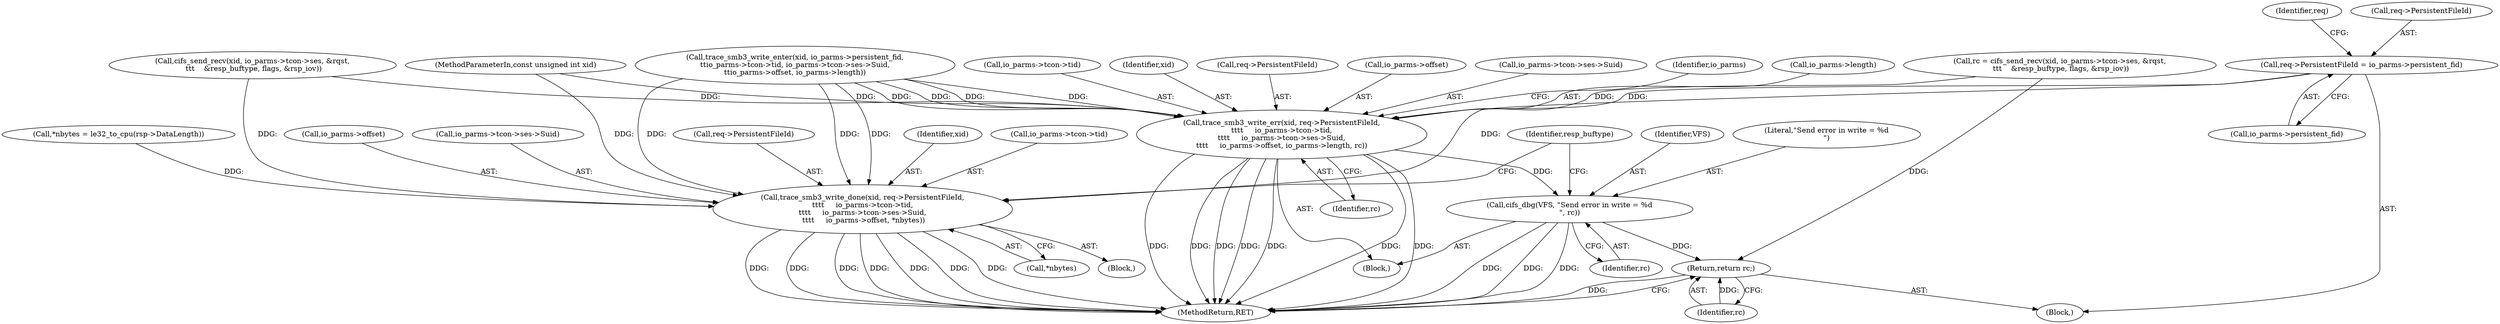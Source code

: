 digraph "0_linux_6a3eb3360667170988f8a6477f6686242061488a@pointer" {
"1000186" [label="(Call,req->PersistentFileId = io_parms->persistent_fid)"];
"1000323" [label="(Call,trace_smb3_write_err(xid, req->PersistentFileId,\n\t\t\t\t     io_parms->tcon->tid,\n\t\t\t\t     io_parms->tcon->ses->Suid,\n\t\t\t\t     io_parms->offset, io_parms->length, rc))"];
"1000352" [label="(Call,cifs_dbg(VFS, \"Send error in write = %d\n\", rc))"];
"1000390" [label="(Return,return rc;)"];
"1000365" [label="(Call,trace_smb3_write_done(xid, req->PersistentFileId,\n\t\t\t\t     io_parms->tcon->tid,\n\t\t\t\t     io_parms->tcon->ses->Suid,\n \t\t\t\t     io_parms->offset, *nbytes))"];
"1000391" [label="(Identifier,rc)"];
"1000186" [label="(Call,req->PersistentFileId = io_parms->persistent_fid)"];
"1000385" [label="(Call,*nbytes)"];
"1000352" [label="(Call,cifs_dbg(VFS, \"Send error in write = %d\n\", rc))"];
"1000190" [label="(Call,io_parms->persistent_fid)"];
"1000328" [label="(Call,io_parms->tcon->tid)"];
"1000355" [label="(Identifier,rc)"];
"1000358" [label="(Call,*nbytes = le32_to_cpu(rsp->DataLength))"];
"1000354" [label="(Literal,\"Send error in write = %d\n\")"];
"1000324" [label="(Identifier,xid)"];
"1000382" [label="(Call,io_parms->offset)"];
"1000375" [label="(Call,io_parms->tcon->ses->Suid)"];
"1000323" [label="(Call,trace_smb3_write_err(xid, req->PersistentFileId,\n\t\t\t\t     io_parms->tcon->tid,\n\t\t\t\t     io_parms->tcon->ses->Suid,\n\t\t\t\t     io_parms->offset, io_parms->length, rc))"];
"1000297" [label="(Call,cifs_send_recv(xid, io_parms->tcon->ses, &rqst,\n \t\t\t    &resp_buftype, flags, &rsp_iov))"];
"1000325" [label="(Call,req->PersistentFileId)"];
"1000367" [label="(Call,req->PersistentFileId)"];
"1000340" [label="(Call,io_parms->offset)"];
"1000102" [label="(MethodParameterIn,const unsigned int xid)"];
"1000322" [label="(Block,)"];
"1000353" [label="(Identifier,VFS)"];
"1000392" [label="(MethodReturn,RET)"];
"1000366" [label="(Identifier,xid)"];
"1000357" [label="(Block,)"];
"1000390" [label="(Return,return rc;)"];
"1000195" [label="(Identifier,req)"];
"1000346" [label="(Identifier,rc)"];
"1000107" [label="(Block,)"];
"1000370" [label="(Call,io_parms->tcon->tid)"];
"1000388" [label="(Identifier,resp_buftype)"];
"1000333" [label="(Call,io_parms->tcon->ses->Suid)"];
"1000349" [label="(Identifier,io_parms)"];
"1000187" [label="(Call,req->PersistentFileId)"];
"1000295" [label="(Call,rc = cifs_send_recv(xid, io_parms->tcon->ses, &rqst,\n \t\t\t    &resp_buftype, flags, &rsp_iov))"];
"1000236" [label="(Call,trace_smb3_write_enter(xid, io_parms->persistent_fid,\n\t\tio_parms->tcon->tid, io_parms->tcon->ses->Suid,\n\t\tio_parms->offset, io_parms->length))"];
"1000365" [label="(Call,trace_smb3_write_done(xid, req->PersistentFileId,\n\t\t\t\t     io_parms->tcon->tid,\n\t\t\t\t     io_parms->tcon->ses->Suid,\n \t\t\t\t     io_parms->offset, *nbytes))"];
"1000343" [label="(Call,io_parms->length)"];
"1000186" -> "1000107"  [label="AST: "];
"1000186" -> "1000190"  [label="CFG: "];
"1000187" -> "1000186"  [label="AST: "];
"1000190" -> "1000186"  [label="AST: "];
"1000195" -> "1000186"  [label="CFG: "];
"1000186" -> "1000323"  [label="DDG: "];
"1000186" -> "1000365"  [label="DDG: "];
"1000323" -> "1000322"  [label="AST: "];
"1000323" -> "1000346"  [label="CFG: "];
"1000324" -> "1000323"  [label="AST: "];
"1000325" -> "1000323"  [label="AST: "];
"1000328" -> "1000323"  [label="AST: "];
"1000333" -> "1000323"  [label="AST: "];
"1000340" -> "1000323"  [label="AST: "];
"1000343" -> "1000323"  [label="AST: "];
"1000346" -> "1000323"  [label="AST: "];
"1000349" -> "1000323"  [label="CFG: "];
"1000323" -> "1000392"  [label="DDG: "];
"1000323" -> "1000392"  [label="DDG: "];
"1000323" -> "1000392"  [label="DDG: "];
"1000323" -> "1000392"  [label="DDG: "];
"1000323" -> "1000392"  [label="DDG: "];
"1000323" -> "1000392"  [label="DDG: "];
"1000323" -> "1000392"  [label="DDG: "];
"1000297" -> "1000323"  [label="DDG: "];
"1000102" -> "1000323"  [label="DDG: "];
"1000236" -> "1000323"  [label="DDG: "];
"1000236" -> "1000323"  [label="DDG: "];
"1000236" -> "1000323"  [label="DDG: "];
"1000236" -> "1000323"  [label="DDG: "];
"1000295" -> "1000323"  [label="DDG: "];
"1000323" -> "1000352"  [label="DDG: "];
"1000352" -> "1000322"  [label="AST: "];
"1000352" -> "1000355"  [label="CFG: "];
"1000353" -> "1000352"  [label="AST: "];
"1000354" -> "1000352"  [label="AST: "];
"1000355" -> "1000352"  [label="AST: "];
"1000388" -> "1000352"  [label="CFG: "];
"1000352" -> "1000392"  [label="DDG: "];
"1000352" -> "1000392"  [label="DDG: "];
"1000352" -> "1000392"  [label="DDG: "];
"1000352" -> "1000390"  [label="DDG: "];
"1000390" -> "1000107"  [label="AST: "];
"1000390" -> "1000391"  [label="CFG: "];
"1000391" -> "1000390"  [label="AST: "];
"1000392" -> "1000390"  [label="CFG: "];
"1000390" -> "1000392"  [label="DDG: "];
"1000391" -> "1000390"  [label="DDG: "];
"1000295" -> "1000390"  [label="DDG: "];
"1000365" -> "1000357"  [label="AST: "];
"1000365" -> "1000385"  [label="CFG: "];
"1000366" -> "1000365"  [label="AST: "];
"1000367" -> "1000365"  [label="AST: "];
"1000370" -> "1000365"  [label="AST: "];
"1000375" -> "1000365"  [label="AST: "];
"1000382" -> "1000365"  [label="AST: "];
"1000385" -> "1000365"  [label="AST: "];
"1000388" -> "1000365"  [label="CFG: "];
"1000365" -> "1000392"  [label="DDG: "];
"1000365" -> "1000392"  [label="DDG: "];
"1000365" -> "1000392"  [label="DDG: "];
"1000365" -> "1000392"  [label="DDG: "];
"1000365" -> "1000392"  [label="DDG: "];
"1000365" -> "1000392"  [label="DDG: "];
"1000365" -> "1000392"  [label="DDG: "];
"1000297" -> "1000365"  [label="DDG: "];
"1000102" -> "1000365"  [label="DDG: "];
"1000236" -> "1000365"  [label="DDG: "];
"1000236" -> "1000365"  [label="DDG: "];
"1000236" -> "1000365"  [label="DDG: "];
"1000358" -> "1000365"  [label="DDG: "];
}
